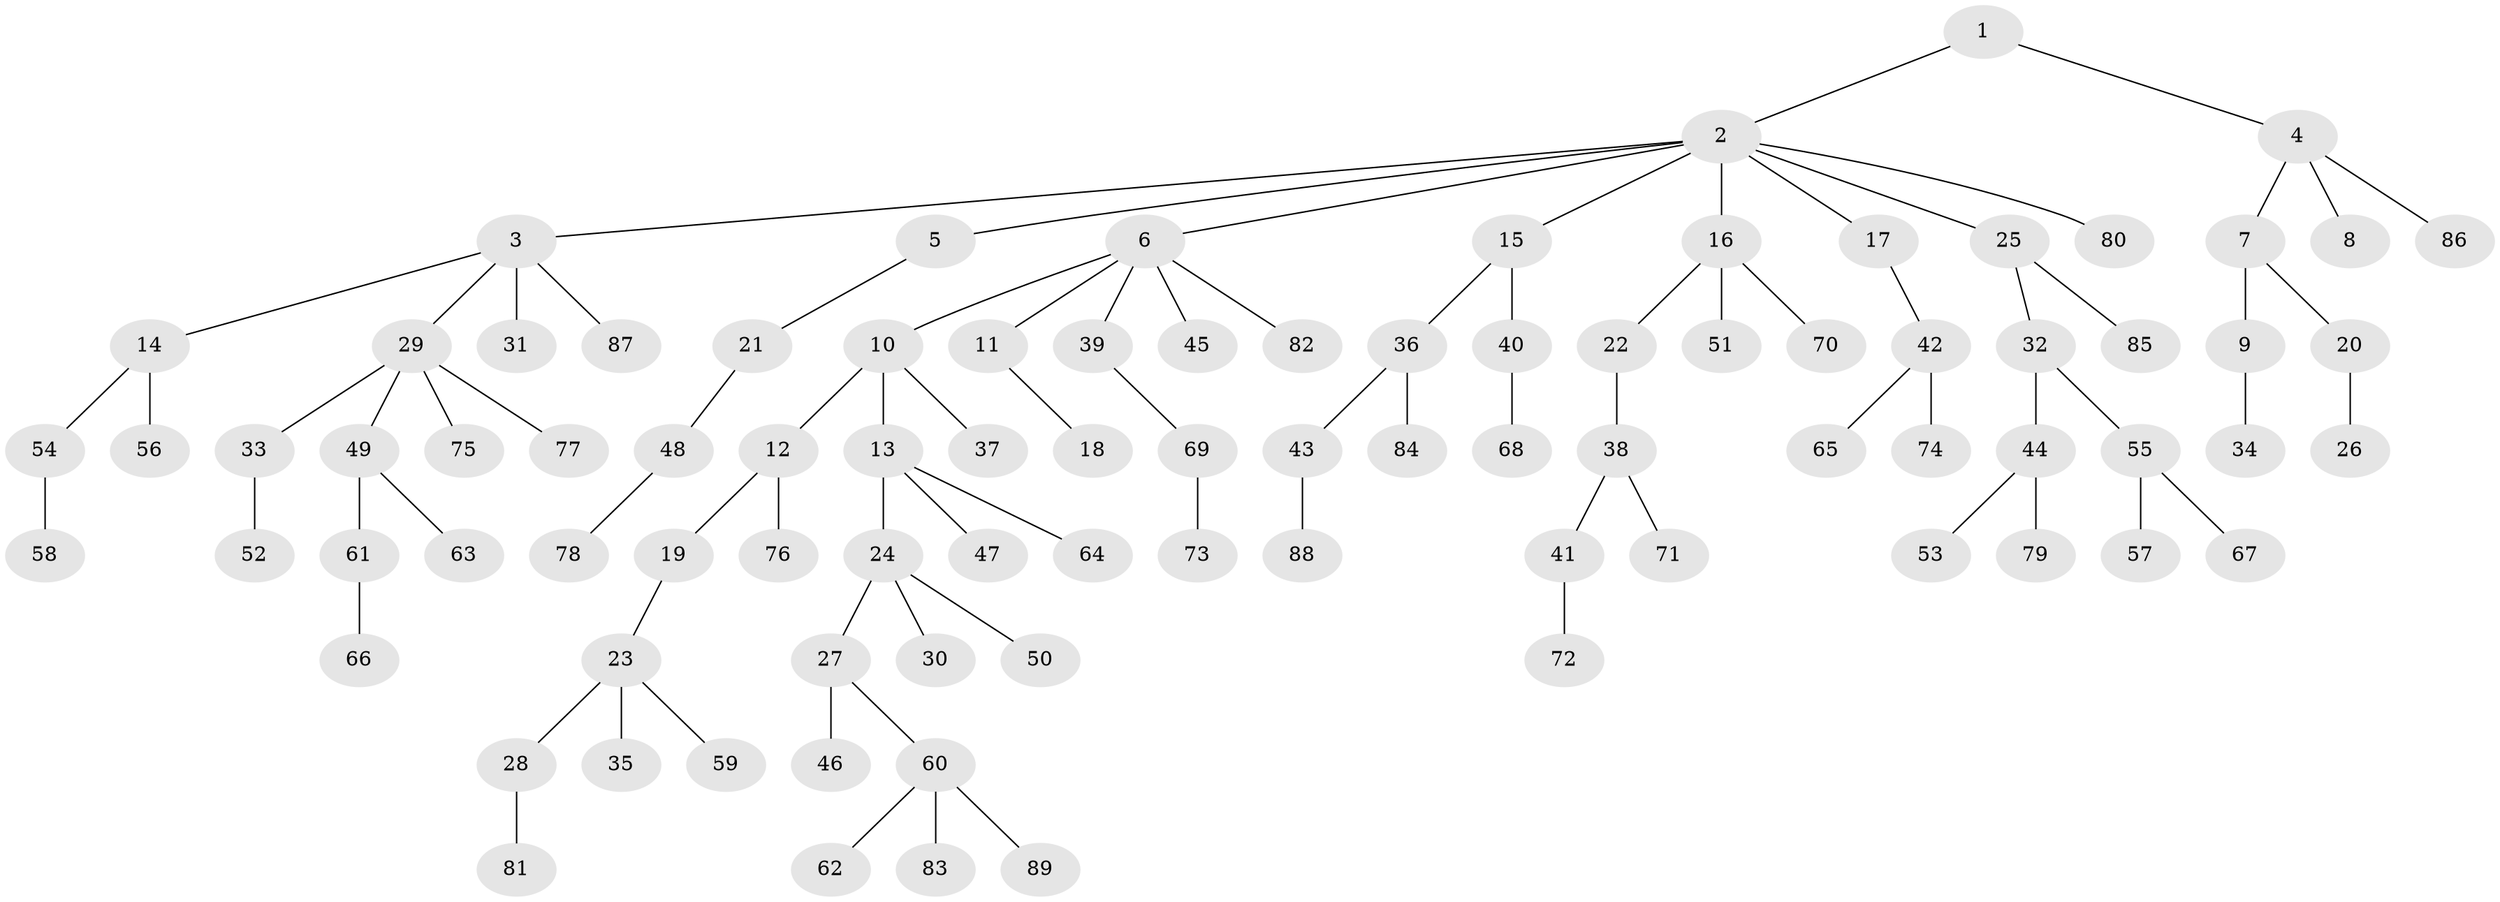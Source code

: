 // Generated by graph-tools (version 1.1) at 2025/36/03/09/25 02:36:42]
// undirected, 89 vertices, 88 edges
graph export_dot {
graph [start="1"]
  node [color=gray90,style=filled];
  1;
  2;
  3;
  4;
  5;
  6;
  7;
  8;
  9;
  10;
  11;
  12;
  13;
  14;
  15;
  16;
  17;
  18;
  19;
  20;
  21;
  22;
  23;
  24;
  25;
  26;
  27;
  28;
  29;
  30;
  31;
  32;
  33;
  34;
  35;
  36;
  37;
  38;
  39;
  40;
  41;
  42;
  43;
  44;
  45;
  46;
  47;
  48;
  49;
  50;
  51;
  52;
  53;
  54;
  55;
  56;
  57;
  58;
  59;
  60;
  61;
  62;
  63;
  64;
  65;
  66;
  67;
  68;
  69;
  70;
  71;
  72;
  73;
  74;
  75;
  76;
  77;
  78;
  79;
  80;
  81;
  82;
  83;
  84;
  85;
  86;
  87;
  88;
  89;
  1 -- 2;
  1 -- 4;
  2 -- 3;
  2 -- 5;
  2 -- 6;
  2 -- 15;
  2 -- 16;
  2 -- 17;
  2 -- 25;
  2 -- 80;
  3 -- 14;
  3 -- 29;
  3 -- 31;
  3 -- 87;
  4 -- 7;
  4 -- 8;
  4 -- 86;
  5 -- 21;
  6 -- 10;
  6 -- 11;
  6 -- 39;
  6 -- 45;
  6 -- 82;
  7 -- 9;
  7 -- 20;
  9 -- 34;
  10 -- 12;
  10 -- 13;
  10 -- 37;
  11 -- 18;
  12 -- 19;
  12 -- 76;
  13 -- 24;
  13 -- 47;
  13 -- 64;
  14 -- 54;
  14 -- 56;
  15 -- 36;
  15 -- 40;
  16 -- 22;
  16 -- 51;
  16 -- 70;
  17 -- 42;
  19 -- 23;
  20 -- 26;
  21 -- 48;
  22 -- 38;
  23 -- 28;
  23 -- 35;
  23 -- 59;
  24 -- 27;
  24 -- 30;
  24 -- 50;
  25 -- 32;
  25 -- 85;
  27 -- 46;
  27 -- 60;
  28 -- 81;
  29 -- 33;
  29 -- 49;
  29 -- 75;
  29 -- 77;
  32 -- 44;
  32 -- 55;
  33 -- 52;
  36 -- 43;
  36 -- 84;
  38 -- 41;
  38 -- 71;
  39 -- 69;
  40 -- 68;
  41 -- 72;
  42 -- 65;
  42 -- 74;
  43 -- 88;
  44 -- 53;
  44 -- 79;
  48 -- 78;
  49 -- 61;
  49 -- 63;
  54 -- 58;
  55 -- 57;
  55 -- 67;
  60 -- 62;
  60 -- 83;
  60 -- 89;
  61 -- 66;
  69 -- 73;
}

